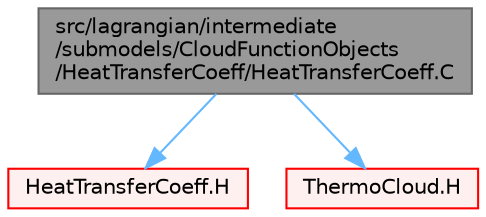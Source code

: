 digraph "src/lagrangian/intermediate/submodels/CloudFunctionObjects/HeatTransferCoeff/HeatTransferCoeff.C"
{
 // LATEX_PDF_SIZE
  bgcolor="transparent";
  edge [fontname=Helvetica,fontsize=10,labelfontname=Helvetica,labelfontsize=10];
  node [fontname=Helvetica,fontsize=10,shape=box,height=0.2,width=0.4];
  Node1 [id="Node000001",label="src/lagrangian/intermediate\l/submodels/CloudFunctionObjects\l/HeatTransferCoeff/HeatTransferCoeff.C",height=0.2,width=0.4,color="gray40", fillcolor="grey60", style="filled", fontcolor="black",tooltip=" "];
  Node1 -> Node2 [id="edge1_Node000001_Node000002",color="steelblue1",style="solid",tooltip=" "];
  Node2 [id="Node000002",label="HeatTransferCoeff.H",height=0.2,width=0.4,color="red", fillcolor="#FFF0F0", style="filled",URL="$HeatTransferCoeff_8H.html",tooltip=" "];
  Node1 -> Node150 [id="edge2_Node000001_Node000150",color="steelblue1",style="solid",tooltip=" "];
  Node150 [id="Node000150",label="ThermoCloud.H",height=0.2,width=0.4,color="red", fillcolor="#FFF0F0", style="filled",URL="$ThermoCloud_8H.html",tooltip=" "];
}
